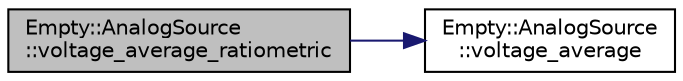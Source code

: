 digraph "Empty::AnalogSource::voltage_average_ratiometric"
{
 // INTERACTIVE_SVG=YES
  edge [fontname="Helvetica",fontsize="10",labelfontname="Helvetica",labelfontsize="10"];
  node [fontname="Helvetica",fontsize="10",shape=record];
  rankdir="LR";
  Node1 [label="Empty::AnalogSource\l::voltage_average_ratiometric",height=0.2,width=0.4,color="black", fillcolor="grey75", style="filled", fontcolor="black"];
  Node1 -> Node2 [color="midnightblue",fontsize="10",style="solid",fontname="Helvetica"];
  Node2 [label="Empty::AnalogSource\l::voltage_average",height=0.2,width=0.4,color="black", fillcolor="white", style="filled",URL="$classEmpty_1_1AnalogSource.html#a602186b985158ba003c43df0dd932b3e"];
}
